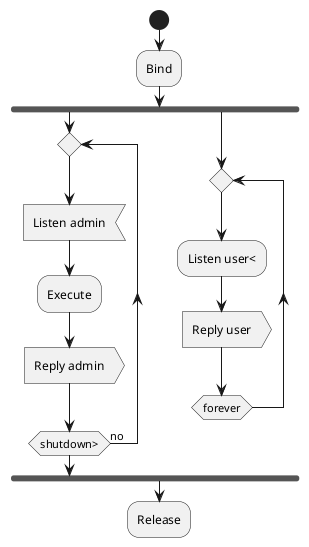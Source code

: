 {
  "sha1": "efvwnu9aprp6v9lza0jb5ij8zz3m4mk",
  "insertion": {
    "when": "2024-06-01T09:03:04.363Z",
    "user": "plantuml@gmail.com"
  }
}
@startuml
start
:Bind;
fork
  repeat
    :Listen admin<
    :Execute;
    :Reply admin>
  repeat while (shutdown>) is (no)
fork again
  repeat
    :Listen user<;
    :Reply user>
  repeat while (forever)
  detach
endfork
:Release;

@enduml

